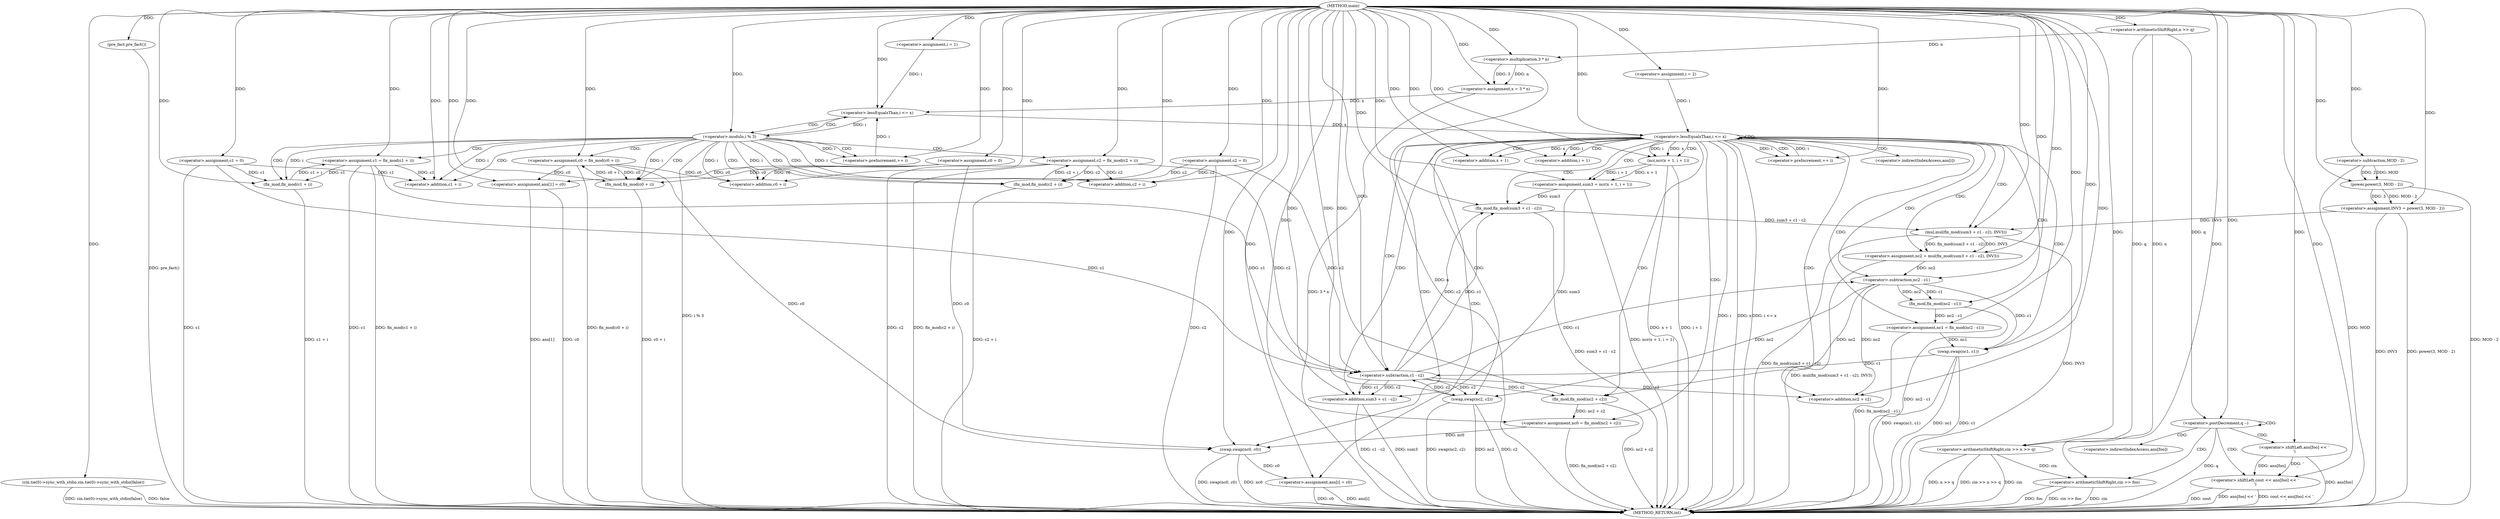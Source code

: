 digraph "main" {  
"1000274" [label = "(METHOD,main)" ]
"1000430" [label = "(METHOD_RETURN,int)" ]
"1000276" [label = "(cin.tie(0)->sync_with_stdio,cin.tie(0)->sync_with_stdio(false))" ]
"1000278" [label = "(pre_fact,pre_fact())" ]
"1000279" [label = "(<operator>.arithmeticShiftRight,cin >> n >> q)" ]
"1000285" [label = "(<operator>.assignment,x = 3 * n)" ]
"1000291" [label = "(<operator>.assignment,c0 = 0)" ]
"1000295" [label = "(<operator>.assignment,c1 = 0)" ]
"1000299" [label = "(<operator>.assignment,c2 = 0)" ]
"1000342" [label = "(<operator>.assignment,ans[1] = c0)" ]
"1000348" [label = "(<operator>.assignment,INV3 = power(3, MOD - 2))" ]
"1000304" [label = "(<operator>.assignment,i = 1)" ]
"1000307" [label = "(<operator>.lessEqualsThan,i <= x)" ]
"1000310" [label = "(<operator>.preIncrement,++ i)" ]
"1000357" [label = "(<operator>.assignment,i = 2)" ]
"1000360" [label = "(<operator>.lessEqualsThan,i <= x)" ]
"1000363" [label = "(<operator>.preIncrement,++ i)" ]
"1000416" [label = "(<operator>.postDecrement,q --)" ]
"1000281" [label = "(<operator>.arithmeticShiftRight,n >> q)" ]
"1000287" [label = "(<operator>.multiplication,3 * n)" ]
"1000350" [label = "(power,power(3, MOD - 2))" ]
"1000367" [label = "(<operator>.assignment,sum3 = ncr(x + 1, i + 1))" ]
"1000377" [label = "(<operator>.assignment,nc2 = mul(fix_mod(sum3 + c1 - c2), INV3))" ]
"1000388" [label = "(<operator>.assignment,nc1 = fix_mod(nc2 - c1))" ]
"1000395" [label = "(<operator>.assignment,nc0 = fix_mod(nc2 + c2))" ]
"1000401" [label = "(swap,swap(nc0, c0))" ]
"1000404" [label = "(swap,swap(nc1, c1))" ]
"1000407" [label = "(swap,swap(nc2, c2))" ]
"1000410" [label = "(<operator>.assignment,ans[i] = c0)" ]
"1000420" [label = "(<operator>.arithmeticShiftRight,cin >> foo)" ]
"1000423" [label = "(<operator>.shiftLeft,cout << ans[foo] << '\n')" ]
"1000314" [label = "(<operator>.modulo,i % 3)" ]
"1000352" [label = "(<operator>.subtraction,MOD - 2)" ]
"1000319" [label = "(<operator>.assignment,c0 = fix_mod(c0 + i))" ]
"1000327" [label = "(<operator>.assignment,c1 = fix_mod(c1 + i))" ]
"1000335" [label = "(<operator>.assignment,c2 = fix_mod(c2 + i))" ]
"1000369" [label = "(ncr,ncr(x + 1, i + 1))" ]
"1000379" [label = "(mul,mul(fix_mod(sum3 + c1 - c2), INV3))" ]
"1000390" [label = "(fix_mod,fix_mod(nc2 - c1))" ]
"1000397" [label = "(fix_mod,fix_mod(nc2 + c2))" ]
"1000425" [label = "(<operator>.shiftLeft,ans[foo] << '\n')" ]
"1000370" [label = "(<operator>.addition,x + 1)" ]
"1000373" [label = "(<operator>.addition,i + 1)" ]
"1000380" [label = "(fix_mod,fix_mod(sum3 + c1 - c2))" ]
"1000391" [label = "(<operator>.subtraction,nc2 - c1)" ]
"1000398" [label = "(<operator>.addition,nc2 + c2)" ]
"1000321" [label = "(fix_mod,fix_mod(c0 + i))" ]
"1000329" [label = "(fix_mod,fix_mod(c1 + i))" ]
"1000337" [label = "(fix_mod,fix_mod(c2 + i))" ]
"1000381" [label = "(<operator>.addition,sum3 + c1 - c2)" ]
"1000322" [label = "(<operator>.addition,c0 + i)" ]
"1000330" [label = "(<operator>.addition,c1 + i)" ]
"1000338" [label = "(<operator>.addition,c2 + i)" ]
"1000383" [label = "(<operator>.subtraction,c1 - c2)" ]
"1000411" [label = "(<operator>.indirectIndexAccess,ans[i])" ]
"1000426" [label = "(<operator>.indirectIndexAccess,ans[foo])" ]
  "1000276" -> "1000430"  [ label = "DDG: cin.tie(0)->sync_with_stdio(false)"] 
  "1000278" -> "1000430"  [ label = "DDG: pre_fact()"] 
  "1000279" -> "1000430"  [ label = "DDG: cin"] 
  "1000279" -> "1000430"  [ label = "DDG: n >> q"] 
  "1000279" -> "1000430"  [ label = "DDG: cin >> n >> q"] 
  "1000287" -> "1000430"  [ label = "DDG: n"] 
  "1000285" -> "1000430"  [ label = "DDG: 3 * n"] 
  "1000295" -> "1000430"  [ label = "DDG: c1"] 
  "1000299" -> "1000430"  [ label = "DDG: c2"] 
  "1000314" -> "1000430"  [ label = "DDG: i % 3"] 
  "1000335" -> "1000430"  [ label = "DDG: c2"] 
  "1000337" -> "1000430"  [ label = "DDG: c2 + i"] 
  "1000335" -> "1000430"  [ label = "DDG: fix_mod(c2 + i)"] 
  "1000327" -> "1000430"  [ label = "DDG: c1"] 
  "1000329" -> "1000430"  [ label = "DDG: c1 + i"] 
  "1000327" -> "1000430"  [ label = "DDG: fix_mod(c1 + i)"] 
  "1000321" -> "1000430"  [ label = "DDG: c0 + i"] 
  "1000319" -> "1000430"  [ label = "DDG: fix_mod(c0 + i)"] 
  "1000342" -> "1000430"  [ label = "DDG: ans[1]"] 
  "1000342" -> "1000430"  [ label = "DDG: c0"] 
  "1000348" -> "1000430"  [ label = "DDG: INV3"] 
  "1000350" -> "1000430"  [ label = "DDG: MOD - 2"] 
  "1000348" -> "1000430"  [ label = "DDG: power(3, MOD - 2)"] 
  "1000360" -> "1000430"  [ label = "DDG: i"] 
  "1000360" -> "1000430"  [ label = "DDG: x"] 
  "1000360" -> "1000430"  [ label = "DDG: i <= x"] 
  "1000416" -> "1000430"  [ label = "DDG: q"] 
  "1000420" -> "1000430"  [ label = "DDG: cin"] 
  "1000420" -> "1000430"  [ label = "DDG: foo"] 
  "1000420" -> "1000430"  [ label = "DDG: cin >> foo"] 
  "1000425" -> "1000430"  [ label = "DDG: ans[foo]"] 
  "1000423" -> "1000430"  [ label = "DDG: ans[foo] << '\n'"] 
  "1000423" -> "1000430"  [ label = "DDG: cout << ans[foo] << '\n'"] 
  "1000369" -> "1000430"  [ label = "DDG: x + 1"] 
  "1000369" -> "1000430"  [ label = "DDG: i + 1"] 
  "1000367" -> "1000430"  [ label = "DDG: ncr(x + 1, i + 1)"] 
  "1000381" -> "1000430"  [ label = "DDG: sum3"] 
  "1000381" -> "1000430"  [ label = "DDG: c1 - c2"] 
  "1000380" -> "1000430"  [ label = "DDG: sum3 + c1 - c2"] 
  "1000379" -> "1000430"  [ label = "DDG: fix_mod(sum3 + c1 - c2)"] 
  "1000379" -> "1000430"  [ label = "DDG: INV3"] 
  "1000377" -> "1000430"  [ label = "DDG: mul(fix_mod(sum3 + c1 - c2), INV3)"] 
  "1000390" -> "1000430"  [ label = "DDG: nc2 - c1"] 
  "1000388" -> "1000430"  [ label = "DDG: fix_mod(nc2 - c1)"] 
  "1000397" -> "1000430"  [ label = "DDG: nc2 + c2"] 
  "1000395" -> "1000430"  [ label = "DDG: fix_mod(nc2 + c2)"] 
  "1000401" -> "1000430"  [ label = "DDG: nc0"] 
  "1000401" -> "1000430"  [ label = "DDG: swap(nc0, c0)"] 
  "1000404" -> "1000430"  [ label = "DDG: nc1"] 
  "1000404" -> "1000430"  [ label = "DDG: c1"] 
  "1000404" -> "1000430"  [ label = "DDG: swap(nc1, c1)"] 
  "1000407" -> "1000430"  [ label = "DDG: nc2"] 
  "1000407" -> "1000430"  [ label = "DDG: c2"] 
  "1000407" -> "1000430"  [ label = "DDG: swap(nc2, c2)"] 
  "1000410" -> "1000430"  [ label = "DDG: ans[i]"] 
  "1000410" -> "1000430"  [ label = "DDG: c0"] 
  "1000352" -> "1000430"  [ label = "DDG: MOD"] 
  "1000276" -> "1000430"  [ label = "DDG: false"] 
  "1000423" -> "1000430"  [ label = "DDG: cout"] 
  "1000274" -> "1000278"  [ label = "DDG: "] 
  "1000287" -> "1000285"  [ label = "DDG: 3"] 
  "1000287" -> "1000285"  [ label = "DDG: n"] 
  "1000274" -> "1000291"  [ label = "DDG: "] 
  "1000274" -> "1000295"  [ label = "DDG: "] 
  "1000274" -> "1000299"  [ label = "DDG: "] 
  "1000291" -> "1000342"  [ label = "DDG: c0"] 
  "1000319" -> "1000342"  [ label = "DDG: c0"] 
  "1000274" -> "1000342"  [ label = "DDG: "] 
  "1000350" -> "1000348"  [ label = "DDG: MOD - 2"] 
  "1000350" -> "1000348"  [ label = "DDG: 3"] 
  "1000274" -> "1000276"  [ label = "DDG: "] 
  "1000274" -> "1000279"  [ label = "DDG: "] 
  "1000281" -> "1000279"  [ label = "DDG: q"] 
  "1000281" -> "1000279"  [ label = "DDG: n"] 
  "1000274" -> "1000285"  [ label = "DDG: "] 
  "1000274" -> "1000304"  [ label = "DDG: "] 
  "1000274" -> "1000348"  [ label = "DDG: "] 
  "1000274" -> "1000357"  [ label = "DDG: "] 
  "1000274" -> "1000281"  [ label = "DDG: "] 
  "1000274" -> "1000287"  [ label = "DDG: "] 
  "1000281" -> "1000287"  [ label = "DDG: n"] 
  "1000304" -> "1000307"  [ label = "DDG: i"] 
  "1000310" -> "1000307"  [ label = "DDG: i"] 
  "1000274" -> "1000307"  [ label = "DDG: "] 
  "1000285" -> "1000307"  [ label = "DDG: x"] 
  "1000314" -> "1000310"  [ label = "DDG: i"] 
  "1000274" -> "1000310"  [ label = "DDG: "] 
  "1000274" -> "1000350"  [ label = "DDG: "] 
  "1000352" -> "1000350"  [ label = "DDG: 2"] 
  "1000352" -> "1000350"  [ label = "DDG: MOD"] 
  "1000357" -> "1000360"  [ label = "DDG: i"] 
  "1000363" -> "1000360"  [ label = "DDG: i"] 
  "1000274" -> "1000360"  [ label = "DDG: "] 
  "1000307" -> "1000360"  [ label = "DDG: x"] 
  "1000274" -> "1000363"  [ label = "DDG: "] 
  "1000360" -> "1000363"  [ label = "DDG: i"] 
  "1000369" -> "1000367"  [ label = "DDG: x + 1"] 
  "1000369" -> "1000367"  [ label = "DDG: i + 1"] 
  "1000379" -> "1000377"  [ label = "DDG: fix_mod(sum3 + c1 - c2)"] 
  "1000379" -> "1000377"  [ label = "DDG: INV3"] 
  "1000390" -> "1000388"  [ label = "DDG: nc2 - c1"] 
  "1000397" -> "1000395"  [ label = "DDG: nc2 + c2"] 
  "1000401" -> "1000410"  [ label = "DDG: c0"] 
  "1000274" -> "1000410"  [ label = "DDG: "] 
  "1000281" -> "1000416"  [ label = "DDG: q"] 
  "1000274" -> "1000416"  [ label = "DDG: "] 
  "1000274" -> "1000352"  [ label = "DDG: "] 
  "1000274" -> "1000367"  [ label = "DDG: "] 
  "1000274" -> "1000377"  [ label = "DDG: "] 
  "1000274" -> "1000388"  [ label = "DDG: "] 
  "1000274" -> "1000395"  [ label = "DDG: "] 
  "1000395" -> "1000401"  [ label = "DDG: nc0"] 
  "1000274" -> "1000401"  [ label = "DDG: "] 
  "1000291" -> "1000401"  [ label = "DDG: c0"] 
  "1000319" -> "1000401"  [ label = "DDG: c0"] 
  "1000388" -> "1000404"  [ label = "DDG: nc1"] 
  "1000274" -> "1000404"  [ label = "DDG: "] 
  "1000391" -> "1000404"  [ label = "DDG: c1"] 
  "1000274" -> "1000407"  [ label = "DDG: "] 
  "1000391" -> "1000407"  [ label = "DDG: nc2"] 
  "1000383" -> "1000407"  [ label = "DDG: c2"] 
  "1000279" -> "1000420"  [ label = "DDG: cin"] 
  "1000274" -> "1000420"  [ label = "DDG: "] 
  "1000274" -> "1000423"  [ label = "DDG: "] 
  "1000425" -> "1000423"  [ label = "DDG: ans[foo]"] 
  "1000425" -> "1000423"  [ label = "DDG: '\n'"] 
  "1000307" -> "1000314"  [ label = "DDG: i"] 
  "1000274" -> "1000314"  [ label = "DDG: "] 
  "1000321" -> "1000319"  [ label = "DDG: c0 + i"] 
  "1000329" -> "1000327"  [ label = "DDG: c1 + i"] 
  "1000337" -> "1000335"  [ label = "DDG: c2 + i"] 
  "1000274" -> "1000369"  [ label = "DDG: "] 
  "1000360" -> "1000369"  [ label = "DDG: i"] 
  "1000360" -> "1000369"  [ label = "DDG: x"] 
  "1000380" -> "1000379"  [ label = "DDG: sum3 + c1 - c2"] 
  "1000348" -> "1000379"  [ label = "DDG: INV3"] 
  "1000274" -> "1000379"  [ label = "DDG: "] 
  "1000391" -> "1000390"  [ label = "DDG: nc2"] 
  "1000391" -> "1000390"  [ label = "DDG: c1"] 
  "1000391" -> "1000397"  [ label = "DDG: nc2"] 
  "1000274" -> "1000397"  [ label = "DDG: "] 
  "1000383" -> "1000397"  [ label = "DDG: c2"] 
  "1000274" -> "1000425"  [ label = "DDG: "] 
  "1000274" -> "1000319"  [ label = "DDG: "] 
  "1000274" -> "1000327"  [ label = "DDG: "] 
  "1000274" -> "1000335"  [ label = "DDG: "] 
  "1000360" -> "1000370"  [ label = "DDG: x"] 
  "1000274" -> "1000370"  [ label = "DDG: "] 
  "1000360" -> "1000373"  [ label = "DDG: i"] 
  "1000274" -> "1000373"  [ label = "DDG: "] 
  "1000383" -> "1000380"  [ label = "DDG: c2"] 
  "1000383" -> "1000380"  [ label = "DDG: c1"] 
  "1000367" -> "1000380"  [ label = "DDG: sum3"] 
  "1000274" -> "1000380"  [ label = "DDG: "] 
  "1000377" -> "1000391"  [ label = "DDG: nc2"] 
  "1000274" -> "1000391"  [ label = "DDG: "] 
  "1000383" -> "1000391"  [ label = "DDG: c1"] 
  "1000391" -> "1000398"  [ label = "DDG: nc2"] 
  "1000274" -> "1000398"  [ label = "DDG: "] 
  "1000383" -> "1000398"  [ label = "DDG: c2"] 
  "1000314" -> "1000321"  [ label = "DDG: i"] 
  "1000274" -> "1000321"  [ label = "DDG: "] 
  "1000291" -> "1000321"  [ label = "DDG: c0"] 
  "1000319" -> "1000321"  [ label = "DDG: c0"] 
  "1000295" -> "1000329"  [ label = "DDG: c1"] 
  "1000327" -> "1000329"  [ label = "DDG: c1"] 
  "1000274" -> "1000329"  [ label = "DDG: "] 
  "1000314" -> "1000329"  [ label = "DDG: i"] 
  "1000314" -> "1000337"  [ label = "DDG: i"] 
  "1000274" -> "1000337"  [ label = "DDG: "] 
  "1000299" -> "1000337"  [ label = "DDG: c2"] 
  "1000335" -> "1000337"  [ label = "DDG: c2"] 
  "1000367" -> "1000381"  [ label = "DDG: sum3"] 
  "1000274" -> "1000381"  [ label = "DDG: "] 
  "1000383" -> "1000381"  [ label = "DDG: c2"] 
  "1000383" -> "1000381"  [ label = "DDG: c1"] 
  "1000291" -> "1000322"  [ label = "DDG: c0"] 
  "1000319" -> "1000322"  [ label = "DDG: c0"] 
  "1000274" -> "1000322"  [ label = "DDG: "] 
  "1000314" -> "1000322"  [ label = "DDG: i"] 
  "1000295" -> "1000330"  [ label = "DDG: c1"] 
  "1000327" -> "1000330"  [ label = "DDG: c1"] 
  "1000274" -> "1000330"  [ label = "DDG: "] 
  "1000314" -> "1000330"  [ label = "DDG: i"] 
  "1000299" -> "1000338"  [ label = "DDG: c2"] 
  "1000335" -> "1000338"  [ label = "DDG: c2"] 
  "1000274" -> "1000338"  [ label = "DDG: "] 
  "1000314" -> "1000338"  [ label = "DDG: i"] 
  "1000295" -> "1000383"  [ label = "DDG: c1"] 
  "1000327" -> "1000383"  [ label = "DDG: c1"] 
  "1000404" -> "1000383"  [ label = "DDG: c1"] 
  "1000274" -> "1000383"  [ label = "DDG: "] 
  "1000299" -> "1000383"  [ label = "DDG: c2"] 
  "1000335" -> "1000383"  [ label = "DDG: c2"] 
  "1000407" -> "1000383"  [ label = "DDG: c2"] 
  "1000307" -> "1000314"  [ label = "CDG: "] 
  "1000360" -> "1000380"  [ label = "CDG: "] 
  "1000360" -> "1000367"  [ label = "CDG: "] 
  "1000360" -> "1000397"  [ label = "CDG: "] 
  "1000360" -> "1000379"  [ label = "CDG: "] 
  "1000360" -> "1000370"  [ label = "CDG: "] 
  "1000360" -> "1000391"  [ label = "CDG: "] 
  "1000360" -> "1000401"  [ label = "CDG: "] 
  "1000360" -> "1000360"  [ label = "CDG: "] 
  "1000360" -> "1000388"  [ label = "CDG: "] 
  "1000360" -> "1000404"  [ label = "CDG: "] 
  "1000360" -> "1000407"  [ label = "CDG: "] 
  "1000360" -> "1000377"  [ label = "CDG: "] 
  "1000360" -> "1000383"  [ label = "CDG: "] 
  "1000360" -> "1000373"  [ label = "CDG: "] 
  "1000360" -> "1000398"  [ label = "CDG: "] 
  "1000360" -> "1000410"  [ label = "CDG: "] 
  "1000360" -> "1000363"  [ label = "CDG: "] 
  "1000360" -> "1000390"  [ label = "CDG: "] 
  "1000360" -> "1000395"  [ label = "CDG: "] 
  "1000360" -> "1000381"  [ label = "CDG: "] 
  "1000360" -> "1000411"  [ label = "CDG: "] 
  "1000360" -> "1000369"  [ label = "CDG: "] 
  "1000416" -> "1000426"  [ label = "CDG: "] 
  "1000416" -> "1000420"  [ label = "CDG: "] 
  "1000416" -> "1000423"  [ label = "CDG: "] 
  "1000416" -> "1000425"  [ label = "CDG: "] 
  "1000416" -> "1000416"  [ label = "CDG: "] 
  "1000314" -> "1000307"  [ label = "CDG: "] 
  "1000314" -> "1000310"  [ label = "CDG: "] 
  "1000314" -> "1000337"  [ label = "CDG: "] 
  "1000314" -> "1000321"  [ label = "CDG: "] 
  "1000314" -> "1000338"  [ label = "CDG: "] 
  "1000314" -> "1000335"  [ label = "CDG: "] 
  "1000314" -> "1000319"  [ label = "CDG: "] 
  "1000314" -> "1000330"  [ label = "CDG: "] 
  "1000314" -> "1000329"  [ label = "CDG: "] 
  "1000314" -> "1000327"  [ label = "CDG: "] 
  "1000314" -> "1000322"  [ label = "CDG: "] 
}
